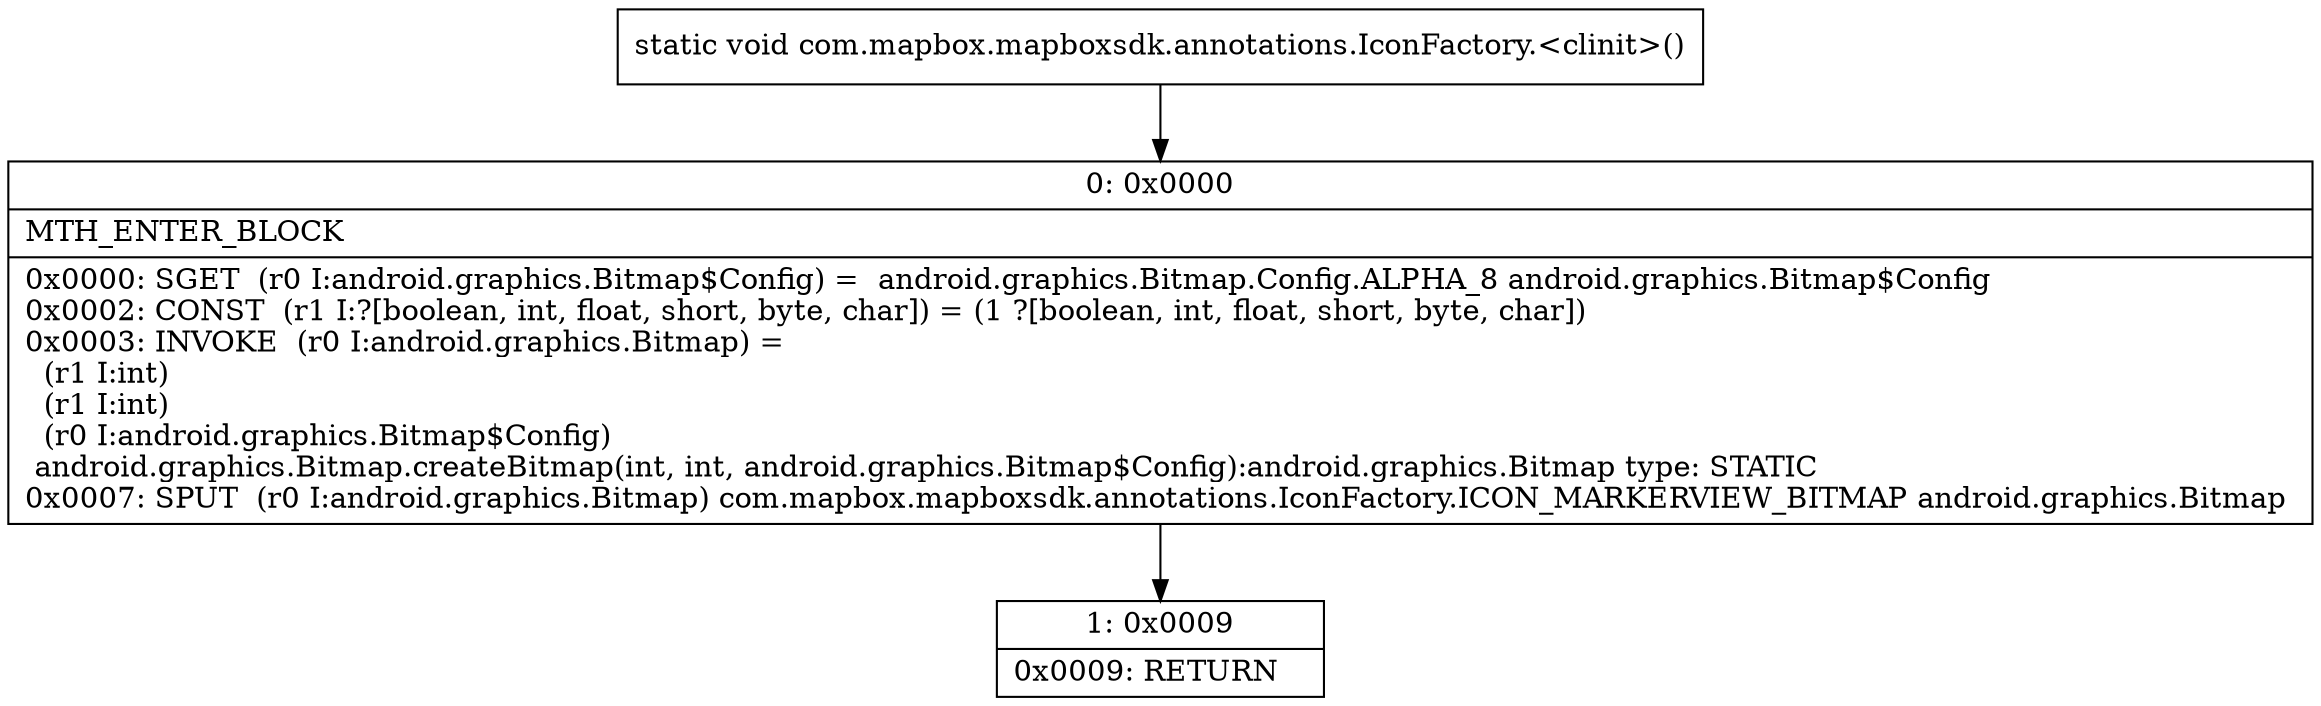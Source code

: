 digraph "CFG forcom.mapbox.mapboxsdk.annotations.IconFactory.\<clinit\>()V" {
Node_0 [shape=record,label="{0\:\ 0x0000|MTH_ENTER_BLOCK\l|0x0000: SGET  (r0 I:android.graphics.Bitmap$Config) =  android.graphics.Bitmap.Config.ALPHA_8 android.graphics.Bitmap$Config \l0x0002: CONST  (r1 I:?[boolean, int, float, short, byte, char]) = (1 ?[boolean, int, float, short, byte, char]) \l0x0003: INVOKE  (r0 I:android.graphics.Bitmap) = \l  (r1 I:int)\l  (r1 I:int)\l  (r0 I:android.graphics.Bitmap$Config)\l android.graphics.Bitmap.createBitmap(int, int, android.graphics.Bitmap$Config):android.graphics.Bitmap type: STATIC \l0x0007: SPUT  (r0 I:android.graphics.Bitmap) com.mapbox.mapboxsdk.annotations.IconFactory.ICON_MARKERVIEW_BITMAP android.graphics.Bitmap \l}"];
Node_1 [shape=record,label="{1\:\ 0x0009|0x0009: RETURN   \l}"];
MethodNode[shape=record,label="{static void com.mapbox.mapboxsdk.annotations.IconFactory.\<clinit\>() }"];
MethodNode -> Node_0;
Node_0 -> Node_1;
}

